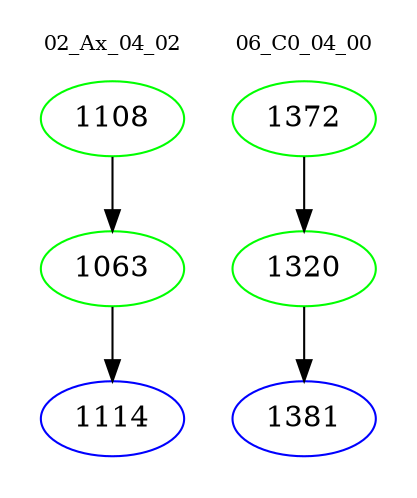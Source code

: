 digraph{
subgraph cluster_0 {
color = white
label = "02_Ax_04_02";
fontsize=10;
T0_1108 [label="1108", color="green"]
T0_1108 -> T0_1063 [color="black"]
T0_1063 [label="1063", color="green"]
T0_1063 -> T0_1114 [color="black"]
T0_1114 [label="1114", color="blue"]
}
subgraph cluster_1 {
color = white
label = "06_C0_04_00";
fontsize=10;
T1_1372 [label="1372", color="green"]
T1_1372 -> T1_1320 [color="black"]
T1_1320 [label="1320", color="green"]
T1_1320 -> T1_1381 [color="black"]
T1_1381 [label="1381", color="blue"]
}
}
